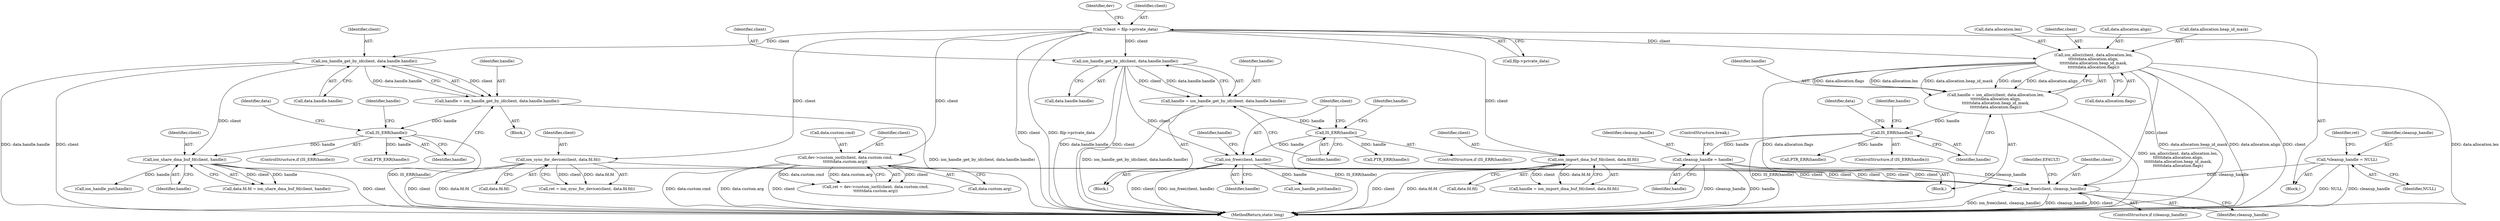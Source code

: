 digraph "1_linux_9590232bb4f4cc824f3425a6e1349afbe6d6d2b7_2@API" {
"1000363" [label="(Call,ion_free(client, cleanup_handle))"];
"1000309" [label="(Call,ion_sync_for_device(client, data.fd.fd))"];
"1000106" [label="(Call,*client = filp->private_data)"];
"1000254" [label="(Call,ion_share_dma_buf_fd(client, handle))"];
"1000235" [label="(Call,ion_handle_get_by_id(client, data.handle.handle))"];
"1000243" [label="(Call,IS_ERR(handle))"];
"1000233" [label="(Call,handle = ion_handle_get_by_id(client, data.handle.handle))"];
"1000329" [label="(Call,dev->custom_ioctl(client, data.custom.cmd,\n\t\t\t\t\t\tdata.custom.arg))"];
"1000280" [label="(Call,ion_import_dma_buf_fd(client, data.fd.fd))"];
"1000223" [label="(Call,ion_free(client, handle))"];
"1000210" [label="(Call,ion_handle_get_by_id(client, data.handle.handle))"];
"1000218" [label="(Call,IS_ERR(handle))"];
"1000208" [label="(Call,handle = ion_handle_get_by_id(client, data.handle.handle))"];
"1000164" [label="(Call,ion_alloc(client, data.allocation.len,\n\t\t\t\t\t\tdata.allocation.align,\n\t\t\t\t\t\tdata.allocation.heap_id_mask,\n\t\t\t\t\t\tdata.allocation.flags))"];
"1000118" [label="(Call,*cleanup_handle = NULL)"];
"1000201" [label="(Call,cleanup_handle = handle)"];
"1000187" [label="(Call,IS_ERR(handle))"];
"1000162" [label="(Call,handle = ion_alloc(client, data.allocation.len,\n\t\t\t\t\t\tdata.allocation.align,\n\t\t\t\t\t\tdata.allocation.heap_id_mask,\n\t\t\t\t\t\tdata.allocation.flags))"];
"1000219" [label="(Identifier,handle)"];
"1000218" [label="(Call,IS_ERR(handle))"];
"1000255" [label="(Identifier,client)"];
"1000118" [label="(Call,*cleanup_handle = NULL)"];
"1000217" [label="(ControlStructure,if (IS_ERR(handle)))"];
"1000211" [label="(Identifier,client)"];
"1000246" [label="(Call,PTR_ERR(handle))"];
"1000113" [label="(Identifier,dev)"];
"1000251" [label="(Identifier,data)"];
"1000310" [label="(Identifier,client)"];
"1000311" [label="(Call,data.fd.fd)"];
"1000254" [label="(Call,ion_share_dma_buf_fd(client, handle))"];
"1000243" [label="(Call,IS_ERR(handle))"];
"1000336" [label="(Call,data.custom.arg)"];
"1000165" [label="(Identifier,client)"];
"1000119" [label="(Identifier,cleanup_handle)"];
"1000163" [label="(Identifier,handle)"];
"1000202" [label="(Identifier,cleanup_handle)"];
"1000282" [label="(Call,data.fd.fd)"];
"1000160" [label="(Block,)"];
"1000208" [label="(Call,handle = ion_handle_get_by_id(client, data.handle.handle))"];
"1000235" [label="(Call,ion_handle_get_by_id(client, data.handle.handle))"];
"1000307" [label="(Call,ret = ion_sync_for_device(client, data.fd.fd))"];
"1000106" [label="(Call,*client = filp->private_data)"];
"1000368" [label="(Identifier,EFAULT)"];
"1000244" [label="(Identifier,handle)"];
"1000212" [label="(Call,data.handle.handle)"];
"1000162" [label="(Call,handle = ion_alloc(client, data.allocation.len,\n\t\t\t\t\t\tdata.allocation.align,\n\t\t\t\t\t\tdata.allocation.heap_id_mask,\n\t\t\t\t\t\tdata.allocation.flags))"];
"1000203" [label="(Identifier,handle)"];
"1000120" [label="(Identifier,NULL)"];
"1000224" [label="(Identifier,client)"];
"1000201" [label="(Call,cleanup_handle = handle)"];
"1000363" [label="(Call,ion_free(client, cleanup_handle))"];
"1000364" [label="(Identifier,client)"];
"1000281" [label="(Identifier,client)"];
"1000210" [label="(Call,ion_handle_get_by_id(client, data.handle.handle))"];
"1000256" [label="(Identifier,handle)"];
"1000171" [label="(Call,data.allocation.align)"];
"1000104" [label="(Block,)"];
"1000371" [label="(MethodReturn,static long)"];
"1000247" [label="(Identifier,handle)"];
"1000206" [label="(Block,)"];
"1000237" [label="(Call,data.handle.handle)"];
"1000226" [label="(Call,ion_handle_put(handle))"];
"1000280" [label="(Call,ion_import_dma_buf_fd(client, data.fd.fd))"];
"1000186" [label="(ControlStructure,if (IS_ERR(handle)))"];
"1000176" [label="(Call,data.allocation.heap_id_mask)"];
"1000242" [label="(ControlStructure,if (IS_ERR(handle)))"];
"1000236" [label="(Identifier,client)"];
"1000181" [label="(Call,data.allocation.flags)"];
"1000248" [label="(Call,data.fd.fd = ion_share_dma_buf_fd(client, handle))"];
"1000233" [label="(Call,handle = ion_handle_get_by_id(client, data.handle.handle))"];
"1000222" [label="(Identifier,handle)"];
"1000209" [label="(Identifier,handle)"];
"1000166" [label="(Call,data.allocation.len)"];
"1000123" [label="(Identifier,ret)"];
"1000187" [label="(Call,IS_ERR(handle))"];
"1000107" [label="(Identifier,client)"];
"1000227" [label="(Identifier,handle)"];
"1000188" [label="(Identifier,handle)"];
"1000223" [label="(Call,ion_free(client, handle))"];
"1000191" [label="(Identifier,handle)"];
"1000329" [label="(Call,dev->custom_ioctl(client, data.custom.cmd,\n\t\t\t\t\t\tdata.custom.arg))"];
"1000365" [label="(Identifier,cleanup_handle)"];
"1000330" [label="(Identifier,client)"];
"1000327" [label="(Call,ret = dev->custom_ioctl(client, data.custom.cmd,\n\t\t\t\t\t\tdata.custom.arg))"];
"1000190" [label="(Call,PTR_ERR(handle))"];
"1000231" [label="(Block,)"];
"1000225" [label="(Identifier,handle)"];
"1000361" [label="(ControlStructure,if (cleanup_handle))"];
"1000164" [label="(Call,ion_alloc(client, data.allocation.len,\n\t\t\t\t\t\tdata.allocation.align,\n\t\t\t\t\t\tdata.allocation.heap_id_mask,\n\t\t\t\t\t\tdata.allocation.flags))"];
"1000331" [label="(Call,data.custom.cmd)"];
"1000257" [label="(Call,ion_handle_put(handle))"];
"1000278" [label="(Call,handle = ion_import_dma_buf_fd(client, data.fd.fd))"];
"1000204" [label="(ControlStructure,break;)"];
"1000234" [label="(Identifier,handle)"];
"1000195" [label="(Identifier,data)"];
"1000108" [label="(Call,filp->private_data)"];
"1000221" [label="(Call,PTR_ERR(handle))"];
"1000309" [label="(Call,ion_sync_for_device(client, data.fd.fd))"];
"1000363" -> "1000361"  [label="AST: "];
"1000363" -> "1000365"  [label="CFG: "];
"1000364" -> "1000363"  [label="AST: "];
"1000365" -> "1000363"  [label="AST: "];
"1000368" -> "1000363"  [label="CFG: "];
"1000363" -> "1000371"  [label="DDG: cleanup_handle"];
"1000363" -> "1000371"  [label="DDG: client"];
"1000363" -> "1000371"  [label="DDG: ion_free(client, cleanup_handle)"];
"1000309" -> "1000363"  [label="DDG: client"];
"1000254" -> "1000363"  [label="DDG: client"];
"1000329" -> "1000363"  [label="DDG: client"];
"1000280" -> "1000363"  [label="DDG: client"];
"1000223" -> "1000363"  [label="DDG: client"];
"1000164" -> "1000363"  [label="DDG: client"];
"1000118" -> "1000363"  [label="DDG: cleanup_handle"];
"1000201" -> "1000363"  [label="DDG: cleanup_handle"];
"1000309" -> "1000307"  [label="AST: "];
"1000309" -> "1000311"  [label="CFG: "];
"1000310" -> "1000309"  [label="AST: "];
"1000311" -> "1000309"  [label="AST: "];
"1000307" -> "1000309"  [label="CFG: "];
"1000309" -> "1000371"  [label="DDG: client"];
"1000309" -> "1000371"  [label="DDG: data.fd.fd"];
"1000309" -> "1000307"  [label="DDG: client"];
"1000309" -> "1000307"  [label="DDG: data.fd.fd"];
"1000106" -> "1000309"  [label="DDG: client"];
"1000106" -> "1000104"  [label="AST: "];
"1000106" -> "1000108"  [label="CFG: "];
"1000107" -> "1000106"  [label="AST: "];
"1000108" -> "1000106"  [label="AST: "];
"1000113" -> "1000106"  [label="CFG: "];
"1000106" -> "1000371"  [label="DDG: filp->private_data"];
"1000106" -> "1000371"  [label="DDG: client"];
"1000106" -> "1000164"  [label="DDG: client"];
"1000106" -> "1000210"  [label="DDG: client"];
"1000106" -> "1000235"  [label="DDG: client"];
"1000106" -> "1000280"  [label="DDG: client"];
"1000106" -> "1000329"  [label="DDG: client"];
"1000254" -> "1000248"  [label="AST: "];
"1000254" -> "1000256"  [label="CFG: "];
"1000255" -> "1000254"  [label="AST: "];
"1000256" -> "1000254"  [label="AST: "];
"1000248" -> "1000254"  [label="CFG: "];
"1000254" -> "1000371"  [label="DDG: client"];
"1000254" -> "1000248"  [label="DDG: client"];
"1000254" -> "1000248"  [label="DDG: handle"];
"1000235" -> "1000254"  [label="DDG: client"];
"1000243" -> "1000254"  [label="DDG: handle"];
"1000254" -> "1000257"  [label="DDG: handle"];
"1000235" -> "1000233"  [label="AST: "];
"1000235" -> "1000237"  [label="CFG: "];
"1000236" -> "1000235"  [label="AST: "];
"1000237" -> "1000235"  [label="AST: "];
"1000233" -> "1000235"  [label="CFG: "];
"1000235" -> "1000371"  [label="DDG: data.handle.handle"];
"1000235" -> "1000371"  [label="DDG: client"];
"1000235" -> "1000233"  [label="DDG: client"];
"1000235" -> "1000233"  [label="DDG: data.handle.handle"];
"1000243" -> "1000242"  [label="AST: "];
"1000243" -> "1000244"  [label="CFG: "];
"1000244" -> "1000243"  [label="AST: "];
"1000247" -> "1000243"  [label="CFG: "];
"1000251" -> "1000243"  [label="CFG: "];
"1000243" -> "1000371"  [label="DDG: IS_ERR(handle)"];
"1000233" -> "1000243"  [label="DDG: handle"];
"1000243" -> "1000246"  [label="DDG: handle"];
"1000233" -> "1000231"  [label="AST: "];
"1000234" -> "1000233"  [label="AST: "];
"1000244" -> "1000233"  [label="CFG: "];
"1000233" -> "1000371"  [label="DDG: ion_handle_get_by_id(client, data.handle.handle)"];
"1000329" -> "1000327"  [label="AST: "];
"1000329" -> "1000336"  [label="CFG: "];
"1000330" -> "1000329"  [label="AST: "];
"1000331" -> "1000329"  [label="AST: "];
"1000336" -> "1000329"  [label="AST: "];
"1000327" -> "1000329"  [label="CFG: "];
"1000329" -> "1000371"  [label="DDG: data.custom.cmd"];
"1000329" -> "1000371"  [label="DDG: data.custom.arg"];
"1000329" -> "1000371"  [label="DDG: client"];
"1000329" -> "1000327"  [label="DDG: client"];
"1000329" -> "1000327"  [label="DDG: data.custom.cmd"];
"1000329" -> "1000327"  [label="DDG: data.custom.arg"];
"1000280" -> "1000278"  [label="AST: "];
"1000280" -> "1000282"  [label="CFG: "];
"1000281" -> "1000280"  [label="AST: "];
"1000282" -> "1000280"  [label="AST: "];
"1000278" -> "1000280"  [label="CFG: "];
"1000280" -> "1000371"  [label="DDG: data.fd.fd"];
"1000280" -> "1000371"  [label="DDG: client"];
"1000280" -> "1000278"  [label="DDG: client"];
"1000280" -> "1000278"  [label="DDG: data.fd.fd"];
"1000223" -> "1000206"  [label="AST: "];
"1000223" -> "1000225"  [label="CFG: "];
"1000224" -> "1000223"  [label="AST: "];
"1000225" -> "1000223"  [label="AST: "];
"1000227" -> "1000223"  [label="CFG: "];
"1000223" -> "1000371"  [label="DDG: ion_free(client, handle)"];
"1000223" -> "1000371"  [label="DDG: client"];
"1000210" -> "1000223"  [label="DDG: client"];
"1000218" -> "1000223"  [label="DDG: handle"];
"1000223" -> "1000226"  [label="DDG: handle"];
"1000210" -> "1000208"  [label="AST: "];
"1000210" -> "1000212"  [label="CFG: "];
"1000211" -> "1000210"  [label="AST: "];
"1000212" -> "1000210"  [label="AST: "];
"1000208" -> "1000210"  [label="CFG: "];
"1000210" -> "1000371"  [label="DDG: data.handle.handle"];
"1000210" -> "1000371"  [label="DDG: client"];
"1000210" -> "1000208"  [label="DDG: client"];
"1000210" -> "1000208"  [label="DDG: data.handle.handle"];
"1000218" -> "1000217"  [label="AST: "];
"1000218" -> "1000219"  [label="CFG: "];
"1000219" -> "1000218"  [label="AST: "];
"1000222" -> "1000218"  [label="CFG: "];
"1000224" -> "1000218"  [label="CFG: "];
"1000218" -> "1000371"  [label="DDG: IS_ERR(handle)"];
"1000208" -> "1000218"  [label="DDG: handle"];
"1000218" -> "1000221"  [label="DDG: handle"];
"1000208" -> "1000206"  [label="AST: "];
"1000209" -> "1000208"  [label="AST: "];
"1000219" -> "1000208"  [label="CFG: "];
"1000208" -> "1000371"  [label="DDG: ion_handle_get_by_id(client, data.handle.handle)"];
"1000164" -> "1000162"  [label="AST: "];
"1000164" -> "1000181"  [label="CFG: "];
"1000165" -> "1000164"  [label="AST: "];
"1000166" -> "1000164"  [label="AST: "];
"1000171" -> "1000164"  [label="AST: "];
"1000176" -> "1000164"  [label="AST: "];
"1000181" -> "1000164"  [label="AST: "];
"1000162" -> "1000164"  [label="CFG: "];
"1000164" -> "1000371"  [label="DDG: data.allocation.len"];
"1000164" -> "1000371"  [label="DDG: data.allocation.flags"];
"1000164" -> "1000371"  [label="DDG: data.allocation.heap_id_mask"];
"1000164" -> "1000371"  [label="DDG: data.allocation.align"];
"1000164" -> "1000371"  [label="DDG: client"];
"1000164" -> "1000162"  [label="DDG: data.allocation.flags"];
"1000164" -> "1000162"  [label="DDG: data.allocation.len"];
"1000164" -> "1000162"  [label="DDG: data.allocation.heap_id_mask"];
"1000164" -> "1000162"  [label="DDG: client"];
"1000164" -> "1000162"  [label="DDG: data.allocation.align"];
"1000118" -> "1000104"  [label="AST: "];
"1000118" -> "1000120"  [label="CFG: "];
"1000119" -> "1000118"  [label="AST: "];
"1000120" -> "1000118"  [label="AST: "];
"1000123" -> "1000118"  [label="CFG: "];
"1000118" -> "1000371"  [label="DDG: NULL"];
"1000118" -> "1000371"  [label="DDG: cleanup_handle"];
"1000201" -> "1000160"  [label="AST: "];
"1000201" -> "1000203"  [label="CFG: "];
"1000202" -> "1000201"  [label="AST: "];
"1000203" -> "1000201"  [label="AST: "];
"1000204" -> "1000201"  [label="CFG: "];
"1000201" -> "1000371"  [label="DDG: handle"];
"1000201" -> "1000371"  [label="DDG: cleanup_handle"];
"1000187" -> "1000201"  [label="DDG: handle"];
"1000187" -> "1000186"  [label="AST: "];
"1000187" -> "1000188"  [label="CFG: "];
"1000188" -> "1000187"  [label="AST: "];
"1000191" -> "1000187"  [label="CFG: "];
"1000195" -> "1000187"  [label="CFG: "];
"1000187" -> "1000371"  [label="DDG: IS_ERR(handle)"];
"1000162" -> "1000187"  [label="DDG: handle"];
"1000187" -> "1000190"  [label="DDG: handle"];
"1000162" -> "1000160"  [label="AST: "];
"1000163" -> "1000162"  [label="AST: "];
"1000188" -> "1000162"  [label="CFG: "];
"1000162" -> "1000371"  [label="DDG: ion_alloc(client, data.allocation.len,\n\t\t\t\t\t\tdata.allocation.align,\n\t\t\t\t\t\tdata.allocation.heap_id_mask,\n\t\t\t\t\t\tdata.allocation.flags)"];
}
